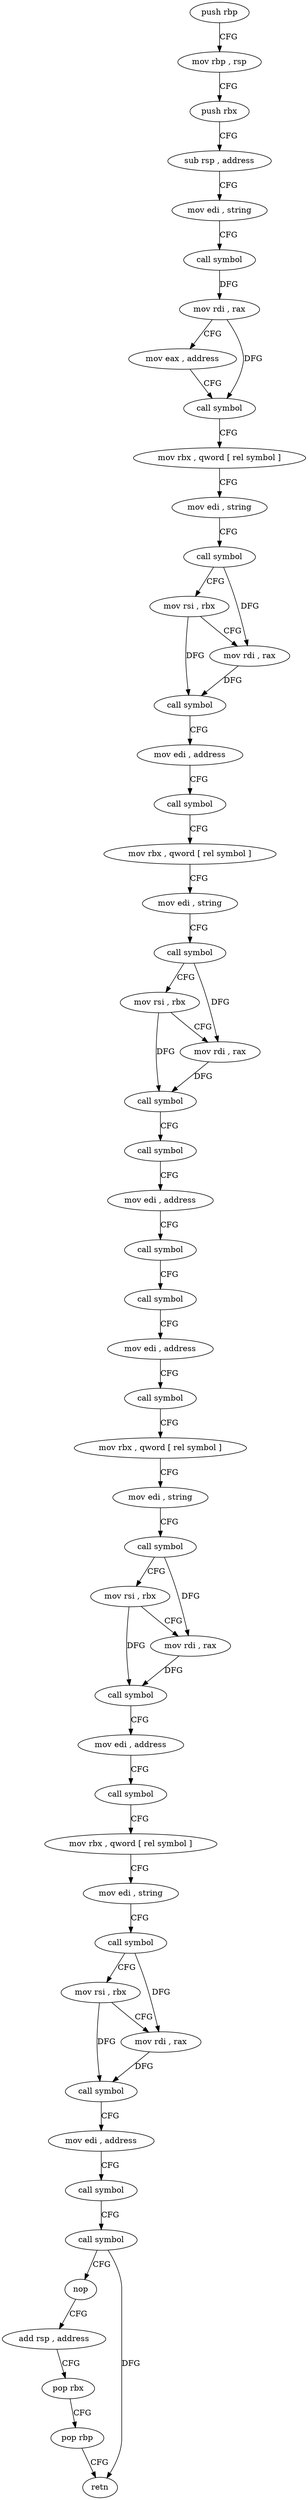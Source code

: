 digraph "func" {
"4218730" [label = "push rbp" ]
"4218731" [label = "mov rbp , rsp" ]
"4218734" [label = "push rbx" ]
"4218735" [label = "sub rsp , address" ]
"4218739" [label = "mov edi , string" ]
"4218744" [label = "call symbol" ]
"4218749" [label = "mov rdi , rax" ]
"4218752" [label = "mov eax , address" ]
"4218757" [label = "call symbol" ]
"4218762" [label = "mov rbx , qword [ rel symbol ]" ]
"4218769" [label = "mov edi , string" ]
"4218774" [label = "call symbol" ]
"4218779" [label = "mov rsi , rbx" ]
"4218782" [label = "mov rdi , rax" ]
"4218785" [label = "call symbol" ]
"4218790" [label = "mov edi , address" ]
"4218795" [label = "call symbol" ]
"4218800" [label = "mov rbx , qword [ rel symbol ]" ]
"4218807" [label = "mov edi , string" ]
"4218812" [label = "call symbol" ]
"4218817" [label = "mov rsi , rbx" ]
"4218820" [label = "mov rdi , rax" ]
"4218823" [label = "call symbol" ]
"4218828" [label = "call symbol" ]
"4218833" [label = "mov edi , address" ]
"4218838" [label = "call symbol" ]
"4218843" [label = "call symbol" ]
"4218848" [label = "mov edi , address" ]
"4218853" [label = "call symbol" ]
"4218858" [label = "mov rbx , qword [ rel symbol ]" ]
"4218865" [label = "mov edi , string" ]
"4218870" [label = "call symbol" ]
"4218875" [label = "mov rsi , rbx" ]
"4218878" [label = "mov rdi , rax" ]
"4218881" [label = "call symbol" ]
"4218886" [label = "mov edi , address" ]
"4218891" [label = "call symbol" ]
"4218896" [label = "mov rbx , qword [ rel symbol ]" ]
"4218903" [label = "mov edi , string" ]
"4218908" [label = "call symbol" ]
"4218913" [label = "mov rsi , rbx" ]
"4218916" [label = "mov rdi , rax" ]
"4218919" [label = "call symbol" ]
"4218924" [label = "mov edi , address" ]
"4218929" [label = "call symbol" ]
"4218934" [label = "call symbol" ]
"4218939" [label = "nop" ]
"4218940" [label = "add rsp , address" ]
"4218944" [label = "pop rbx" ]
"4218945" [label = "pop rbp" ]
"4218946" [label = "retn" ]
"4218730" -> "4218731" [ label = "CFG" ]
"4218731" -> "4218734" [ label = "CFG" ]
"4218734" -> "4218735" [ label = "CFG" ]
"4218735" -> "4218739" [ label = "CFG" ]
"4218739" -> "4218744" [ label = "CFG" ]
"4218744" -> "4218749" [ label = "DFG" ]
"4218749" -> "4218752" [ label = "CFG" ]
"4218749" -> "4218757" [ label = "DFG" ]
"4218752" -> "4218757" [ label = "CFG" ]
"4218757" -> "4218762" [ label = "CFG" ]
"4218762" -> "4218769" [ label = "CFG" ]
"4218769" -> "4218774" [ label = "CFG" ]
"4218774" -> "4218779" [ label = "CFG" ]
"4218774" -> "4218782" [ label = "DFG" ]
"4218779" -> "4218782" [ label = "CFG" ]
"4218779" -> "4218785" [ label = "DFG" ]
"4218782" -> "4218785" [ label = "DFG" ]
"4218785" -> "4218790" [ label = "CFG" ]
"4218790" -> "4218795" [ label = "CFG" ]
"4218795" -> "4218800" [ label = "CFG" ]
"4218800" -> "4218807" [ label = "CFG" ]
"4218807" -> "4218812" [ label = "CFG" ]
"4218812" -> "4218817" [ label = "CFG" ]
"4218812" -> "4218820" [ label = "DFG" ]
"4218817" -> "4218820" [ label = "CFG" ]
"4218817" -> "4218823" [ label = "DFG" ]
"4218820" -> "4218823" [ label = "DFG" ]
"4218823" -> "4218828" [ label = "CFG" ]
"4218828" -> "4218833" [ label = "CFG" ]
"4218833" -> "4218838" [ label = "CFG" ]
"4218838" -> "4218843" [ label = "CFG" ]
"4218843" -> "4218848" [ label = "CFG" ]
"4218848" -> "4218853" [ label = "CFG" ]
"4218853" -> "4218858" [ label = "CFG" ]
"4218858" -> "4218865" [ label = "CFG" ]
"4218865" -> "4218870" [ label = "CFG" ]
"4218870" -> "4218875" [ label = "CFG" ]
"4218870" -> "4218878" [ label = "DFG" ]
"4218875" -> "4218878" [ label = "CFG" ]
"4218875" -> "4218881" [ label = "DFG" ]
"4218878" -> "4218881" [ label = "DFG" ]
"4218881" -> "4218886" [ label = "CFG" ]
"4218886" -> "4218891" [ label = "CFG" ]
"4218891" -> "4218896" [ label = "CFG" ]
"4218896" -> "4218903" [ label = "CFG" ]
"4218903" -> "4218908" [ label = "CFG" ]
"4218908" -> "4218913" [ label = "CFG" ]
"4218908" -> "4218916" [ label = "DFG" ]
"4218913" -> "4218916" [ label = "CFG" ]
"4218913" -> "4218919" [ label = "DFG" ]
"4218916" -> "4218919" [ label = "DFG" ]
"4218919" -> "4218924" [ label = "CFG" ]
"4218924" -> "4218929" [ label = "CFG" ]
"4218929" -> "4218934" [ label = "CFG" ]
"4218934" -> "4218939" [ label = "CFG" ]
"4218934" -> "4218946" [ label = "DFG" ]
"4218939" -> "4218940" [ label = "CFG" ]
"4218940" -> "4218944" [ label = "CFG" ]
"4218944" -> "4218945" [ label = "CFG" ]
"4218945" -> "4218946" [ label = "CFG" ]
}
